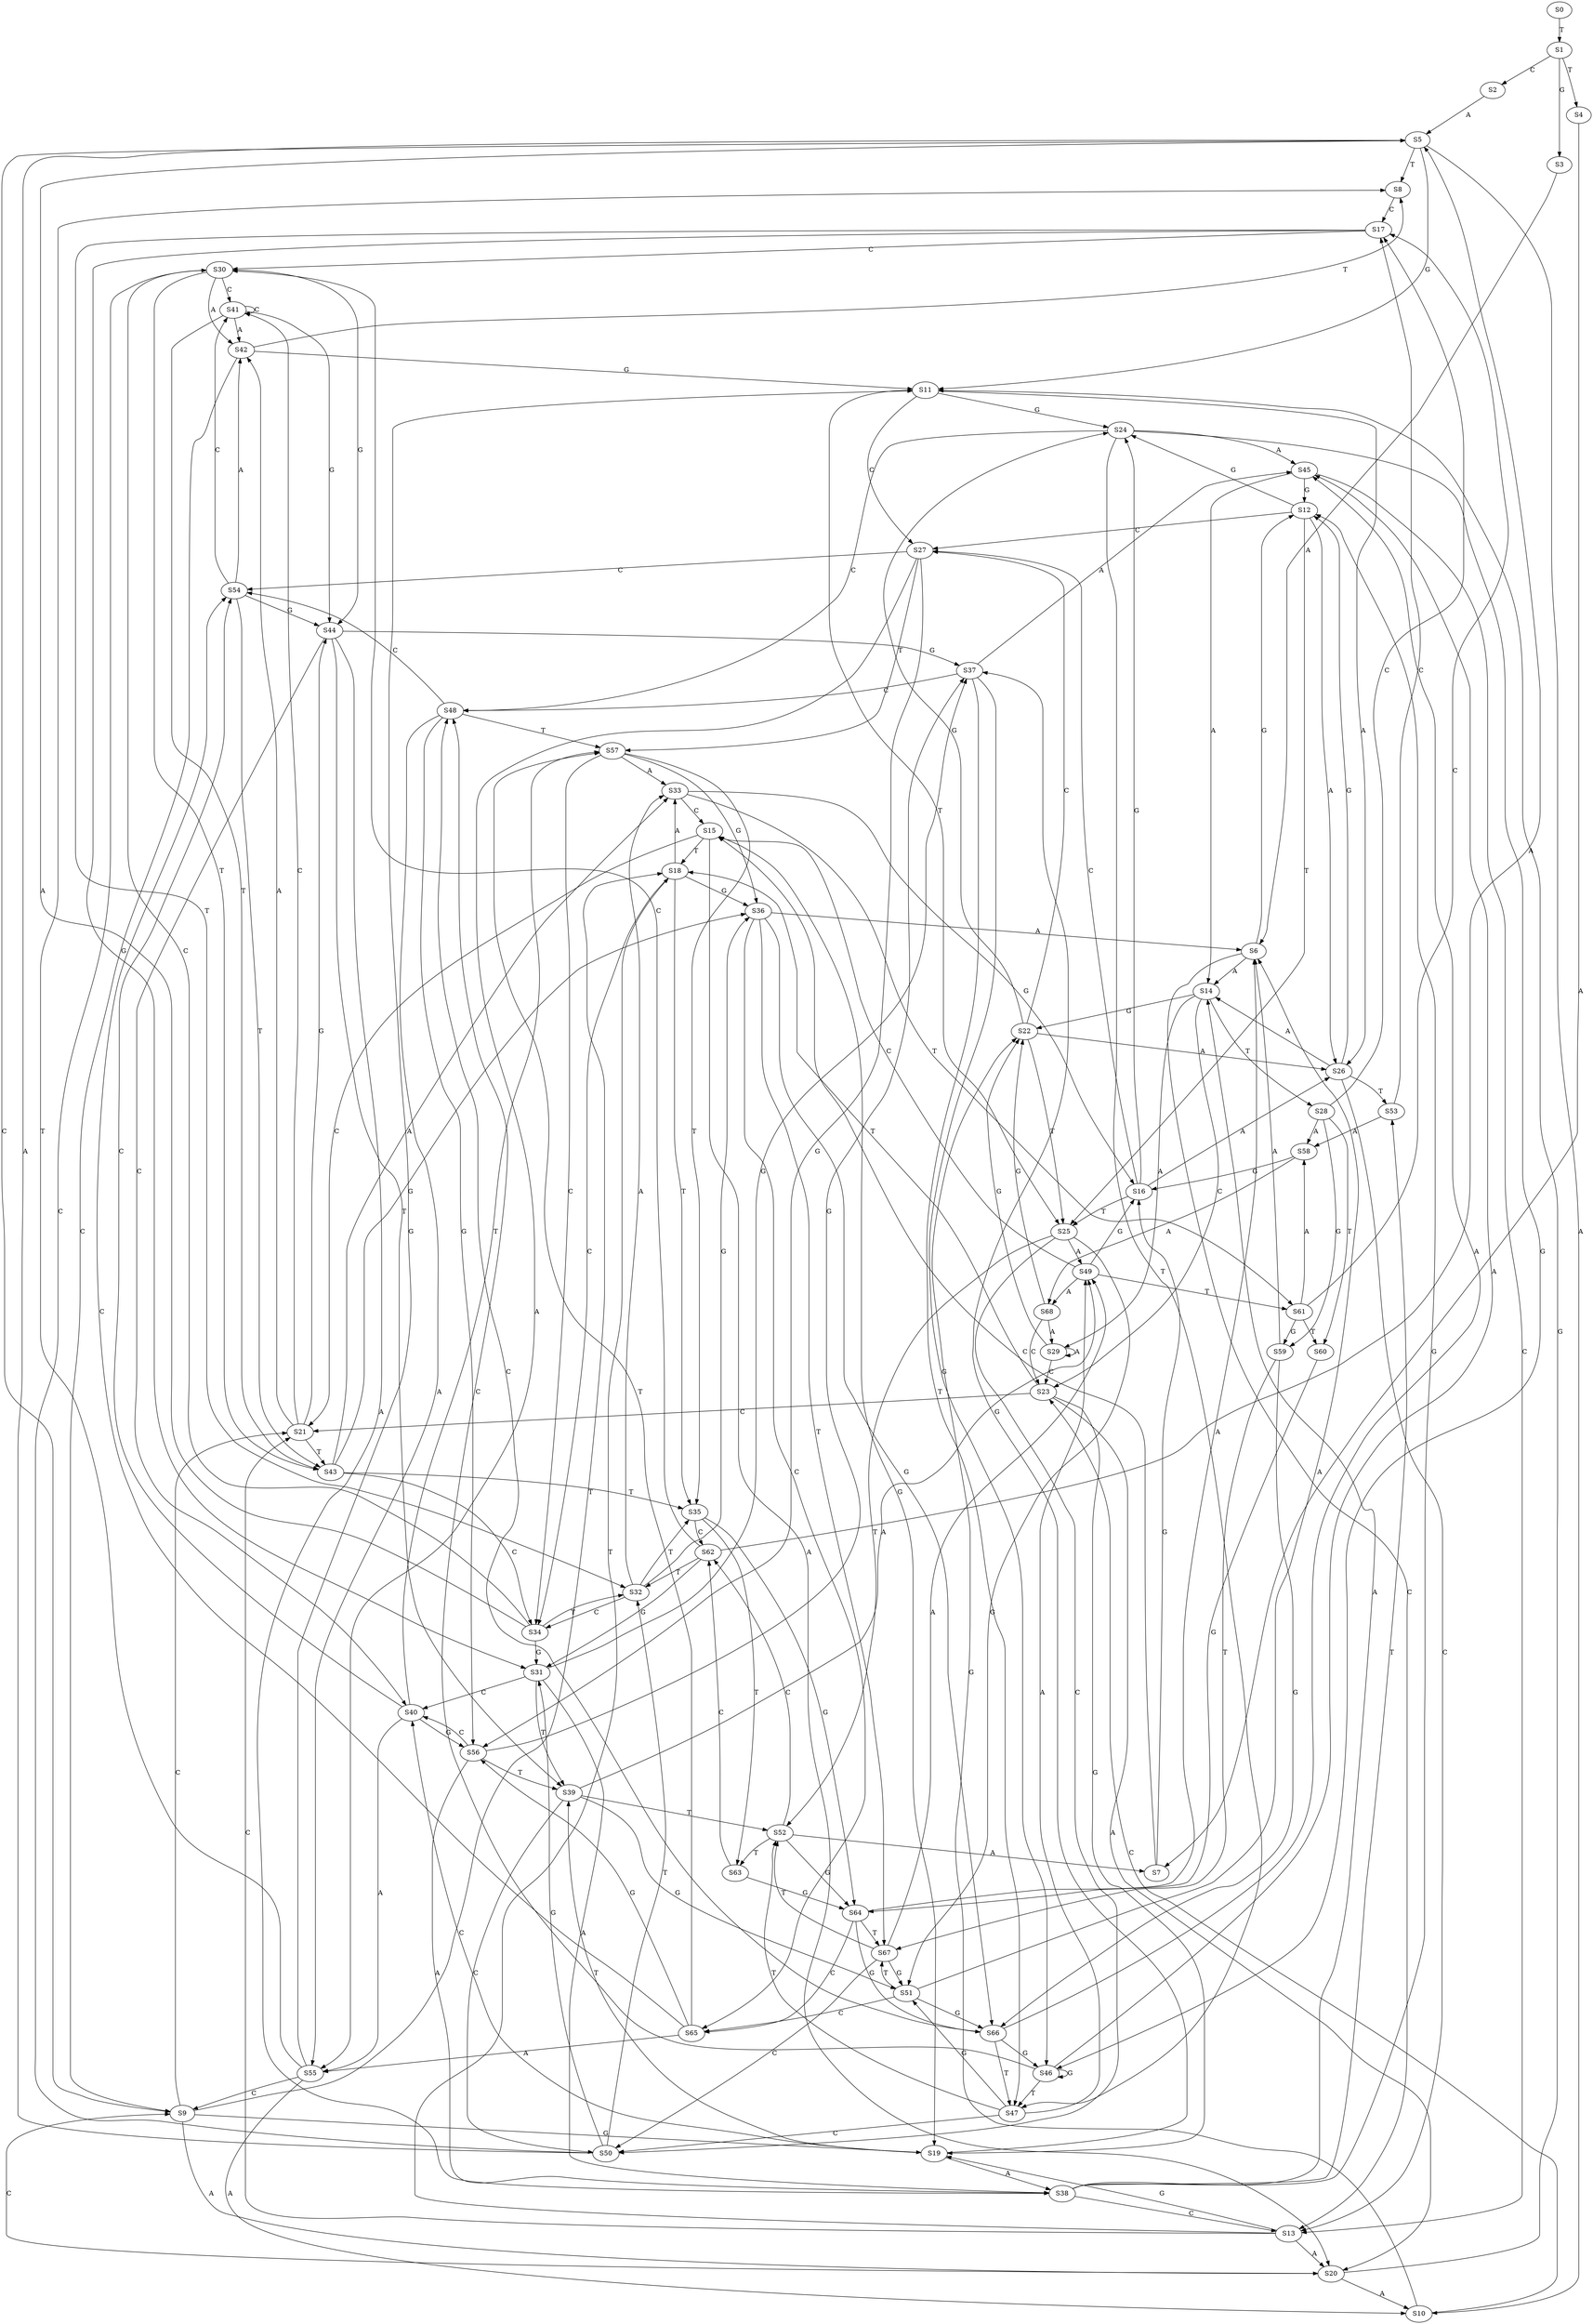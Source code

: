 strict digraph  {
	S0 -> S1 [ label = T ];
	S1 -> S2 [ label = C ];
	S1 -> S3 [ label = G ];
	S1 -> S4 [ label = T ];
	S2 -> S5 [ label = A ];
	S3 -> S6 [ label = A ];
	S4 -> S7 [ label = A ];
	S5 -> S8 [ label = T ];
	S5 -> S9 [ label = C ];
	S5 -> S10 [ label = A ];
	S5 -> S11 [ label = G ];
	S6 -> S12 [ label = G ];
	S6 -> S13 [ label = C ];
	S6 -> S14 [ label = A ];
	S7 -> S15 [ label = C ];
	S7 -> S16 [ label = G ];
	S8 -> S17 [ label = C ];
	S9 -> S18 [ label = T ];
	S9 -> S19 [ label = G ];
	S9 -> S20 [ label = A ];
	S9 -> S21 [ label = C ];
	S10 -> S22 [ label = G ];
	S10 -> S23 [ label = C ];
	S11 -> S24 [ label = G ];
	S11 -> S25 [ label = T ];
	S11 -> S26 [ label = A ];
	S11 -> S27 [ label = C ];
	S12 -> S25 [ label = T ];
	S12 -> S24 [ label = G ];
	S12 -> S26 [ label = A ];
	S12 -> S27 [ label = C ];
	S13 -> S18 [ label = T ];
	S13 -> S19 [ label = G ];
	S13 -> S21 [ label = C ];
	S13 -> S20 [ label = A ];
	S14 -> S28 [ label = T ];
	S14 -> S23 [ label = C ];
	S14 -> S29 [ label = A ];
	S14 -> S22 [ label = G ];
	S15 -> S19 [ label = G ];
	S15 -> S18 [ label = T ];
	S15 -> S21 [ label = C ];
	S15 -> S20 [ label = A ];
	S16 -> S25 [ label = T ];
	S16 -> S26 [ label = A ];
	S16 -> S27 [ label = C ];
	S16 -> S24 [ label = G ];
	S17 -> S30 [ label = C ];
	S17 -> S31 [ label = G ];
	S17 -> S32 [ label = T ];
	S18 -> S33 [ label = A ];
	S18 -> S34 [ label = C ];
	S18 -> S35 [ label = T ];
	S18 -> S36 [ label = G ];
	S19 -> S37 [ label = G ];
	S19 -> S38 [ label = A ];
	S19 -> S39 [ label = T ];
	S19 -> S40 [ label = C ];
	S20 -> S11 [ label = G ];
	S20 -> S9 [ label = C ];
	S20 -> S10 [ label = A ];
	S21 -> S41 [ label = C ];
	S21 -> S42 [ label = A ];
	S21 -> S43 [ label = T ];
	S21 -> S44 [ label = G ];
	S22 -> S25 [ label = T ];
	S22 -> S26 [ label = A ];
	S22 -> S27 [ label = C ];
	S22 -> S24 [ label = G ];
	S23 -> S20 [ label = A ];
	S23 -> S21 [ label = C ];
	S23 -> S19 [ label = G ];
	S23 -> S18 [ label = T ];
	S24 -> S45 [ label = A ];
	S24 -> S46 [ label = G ];
	S24 -> S47 [ label = T ];
	S24 -> S48 [ label = C ];
	S25 -> S49 [ label = A ];
	S25 -> S50 [ label = C ];
	S25 -> S51 [ label = G ];
	S25 -> S52 [ label = T ];
	S26 -> S14 [ label = A ];
	S26 -> S13 [ label = C ];
	S26 -> S53 [ label = T ];
	S26 -> S12 [ label = G ];
	S27 -> S54 [ label = C ];
	S27 -> S55 [ label = A ];
	S27 -> S56 [ label = G ];
	S27 -> S57 [ label = T ];
	S28 -> S58 [ label = A ];
	S28 -> S17 [ label = C ];
	S28 -> S59 [ label = G ];
	S28 -> S60 [ label = T ];
	S29 -> S22 [ label = G ];
	S29 -> S23 [ label = C ];
	S29 -> S29 [ label = A ];
	S30 -> S41 [ label = C ];
	S30 -> S42 [ label = A ];
	S30 -> S43 [ label = T ];
	S30 -> S44 [ label = G ];
	S31 -> S37 [ label = G ];
	S31 -> S39 [ label = T ];
	S31 -> S40 [ label = C ];
	S31 -> S38 [ label = A ];
	S32 -> S36 [ label = G ];
	S32 -> S34 [ label = C ];
	S32 -> S33 [ label = A ];
	S32 -> S35 [ label = T ];
	S33 -> S16 [ label = G ];
	S33 -> S61 [ label = T ];
	S33 -> S15 [ label = C ];
	S34 -> S32 [ label = T ];
	S34 -> S31 [ label = G ];
	S34 -> S30 [ label = C ];
	S34 -> S5 [ label = A ];
	S35 -> S62 [ label = C ];
	S35 -> S63 [ label = T ];
	S35 -> S64 [ label = G ];
	S36 -> S6 [ label = A ];
	S36 -> S65 [ label = C ];
	S36 -> S66 [ label = G ];
	S36 -> S67 [ label = T ];
	S37 -> S45 [ label = A ];
	S37 -> S46 [ label = G ];
	S37 -> S48 [ label = C ];
	S37 -> S47 [ label = T ];
	S38 -> S14 [ label = A ];
	S38 -> S13 [ label = C ];
	S38 -> S12 [ label = G ];
	S38 -> S53 [ label = T ];
	S39 -> S50 [ label = C ];
	S39 -> S49 [ label = A ];
	S39 -> S51 [ label = G ];
	S39 -> S52 [ label = T ];
	S40 -> S56 [ label = G ];
	S40 -> S57 [ label = T ];
	S40 -> S54 [ label = C ];
	S40 -> S55 [ label = A ];
	S41 -> S44 [ label = G ];
	S41 -> S41 [ label = C ];
	S41 -> S42 [ label = A ];
	S41 -> S43 [ label = T ];
	S42 -> S11 [ label = G ];
	S42 -> S8 [ label = T ];
	S42 -> S9 [ label = C ];
	S43 -> S36 [ label = G ];
	S43 -> S34 [ label = C ];
	S43 -> S35 [ label = T ];
	S43 -> S33 [ label = A ];
	S44 -> S38 [ label = A ];
	S44 -> S37 [ label = G ];
	S44 -> S39 [ label = T ];
	S44 -> S40 [ label = C ];
	S45 -> S14 [ label = A ];
	S45 -> S12 [ label = G ];
	S45 -> S13 [ label = C ];
	S46 -> S47 [ label = T ];
	S46 -> S48 [ label = C ];
	S46 -> S46 [ label = G ];
	S46 -> S45 [ label = A ];
	S47 -> S49 [ label = A ];
	S47 -> S50 [ label = C ];
	S47 -> S51 [ label = G ];
	S47 -> S52 [ label = T ];
	S48 -> S57 [ label = T ];
	S48 -> S54 [ label = C ];
	S48 -> S55 [ label = A ];
	S48 -> S56 [ label = G ];
	S49 -> S61 [ label = T ];
	S49 -> S16 [ label = G ];
	S49 -> S68 [ label = A ];
	S49 -> S15 [ label = C ];
	S50 -> S32 [ label = T ];
	S50 -> S31 [ label = G ];
	S50 -> S5 [ label = A ];
	S50 -> S30 [ label = C ];
	S51 -> S67 [ label = T ];
	S51 -> S66 [ label = G ];
	S51 -> S6 [ label = A ];
	S51 -> S65 [ label = C ];
	S52 -> S62 [ label = C ];
	S52 -> S64 [ label = G ];
	S52 -> S7 [ label = A ];
	S52 -> S63 [ label = T ];
	S53 -> S58 [ label = A ];
	S53 -> S17 [ label = C ];
	S54 -> S44 [ label = G ];
	S54 -> S42 [ label = A ];
	S54 -> S43 [ label = T ];
	S54 -> S41 [ label = C ];
	S55 -> S11 [ label = G ];
	S55 -> S9 [ label = C ];
	S55 -> S10 [ label = A ];
	S55 -> S8 [ label = T ];
	S56 -> S37 [ label = G ];
	S56 -> S38 [ label = A ];
	S56 -> S39 [ label = T ];
	S56 -> S40 [ label = C ];
	S57 -> S33 [ label = A ];
	S57 -> S34 [ label = C ];
	S57 -> S35 [ label = T ];
	S57 -> S36 [ label = G ];
	S58 -> S16 [ label = G ];
	S58 -> S68 [ label = A ];
	S59 -> S66 [ label = G ];
	S59 -> S6 [ label = A ];
	S59 -> S67 [ label = T ];
	S60 -> S64 [ label = G ];
	S61 -> S17 [ label = C ];
	S61 -> S58 [ label = A ];
	S61 -> S60 [ label = T ];
	S61 -> S59 [ label = G ];
	S62 -> S5 [ label = A ];
	S62 -> S30 [ label = C ];
	S62 -> S31 [ label = G ];
	S62 -> S32 [ label = T ];
	S63 -> S64 [ label = G ];
	S63 -> S62 [ label = C ];
	S64 -> S66 [ label = G ];
	S64 -> S65 [ label = C ];
	S64 -> S67 [ label = T ];
	S64 -> S6 [ label = A ];
	S65 -> S54 [ label = C ];
	S65 -> S56 [ label = G ];
	S65 -> S57 [ label = T ];
	S65 -> S55 [ label = A ];
	S66 -> S46 [ label = G ];
	S66 -> S48 [ label = C ];
	S66 -> S45 [ label = A ];
	S66 -> S47 [ label = T ];
	S67 -> S50 [ label = C ];
	S67 -> S52 [ label = T ];
	S67 -> S51 [ label = G ];
	S67 -> S49 [ label = A ];
	S68 -> S22 [ label = G ];
	S68 -> S29 [ label = A ];
	S68 -> S23 [ label = C ];
}
